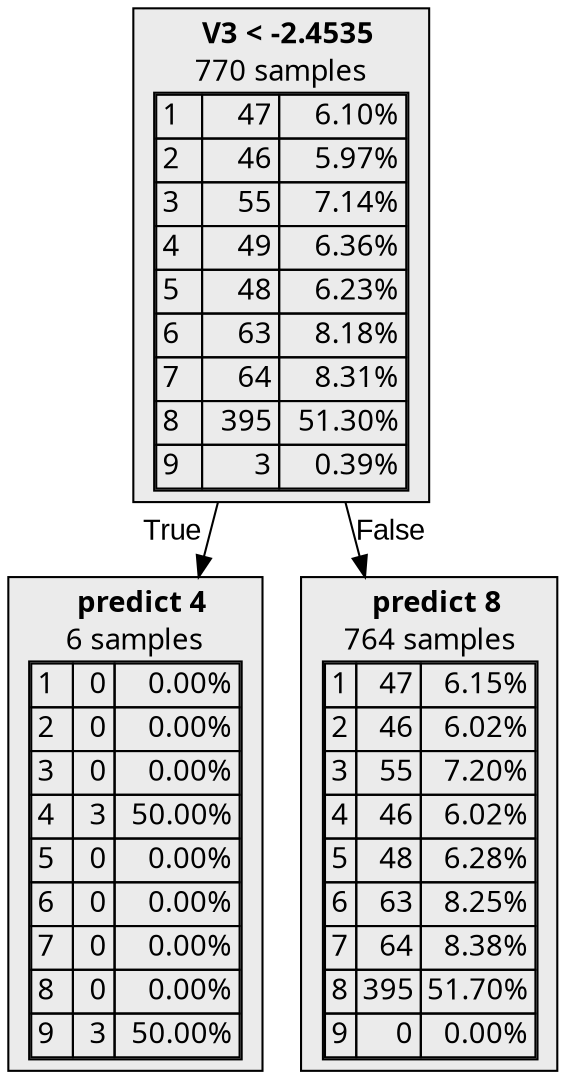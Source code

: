 digraph {
    1 [label=<  <TABLE BORDER="0" CELLPADDING="0">
      <TR>
    <TD>
      <B>V3 &lt; -2.4535</B>
    </TD>
  </TR>

    <TR>
      <TD>770 samples</TD>
    </TR>
    <TR>
  <TD>
    <TABLE CELLSPACING="0">
      
        <TR >
    <TD ALIGN="LEFT">1</TD>
    <TD ALIGN="RIGHT">47</TD>
    <TD ALIGN="RIGHT">6.10%</TD>
  </TR>
  <TR >
    <TD ALIGN="LEFT">2</TD>
    <TD ALIGN="RIGHT">46</TD>
    <TD ALIGN="RIGHT">5.97%</TD>
  </TR>
  <TR >
    <TD ALIGN="LEFT">3</TD>
    <TD ALIGN="RIGHT">55</TD>
    <TD ALIGN="RIGHT">7.14%</TD>
  </TR>
  <TR >
    <TD ALIGN="LEFT">4</TD>
    <TD ALIGN="RIGHT">49</TD>
    <TD ALIGN="RIGHT">6.36%</TD>
  </TR>
  <TR >
    <TD ALIGN="LEFT">5</TD>
    <TD ALIGN="RIGHT">48</TD>
    <TD ALIGN="RIGHT">6.23%</TD>
  </TR>
  <TR >
    <TD ALIGN="LEFT">6</TD>
    <TD ALIGN="RIGHT">63</TD>
    <TD ALIGN="RIGHT">8.18%</TD>
  </TR>
  <TR >
    <TD ALIGN="LEFT">7</TD>
    <TD ALIGN="RIGHT">64</TD>
    <TD ALIGN="RIGHT">8.31%</TD>
  </TR>
  <TR class="highlighted">
    <TD ALIGN="LEFT">8</TD>
    <TD ALIGN="RIGHT">395</TD>
    <TD ALIGN="RIGHT">51.30%</TD>
  </TR>
  <TR >
    <TD ALIGN="LEFT">9</TD>
    <TD ALIGN="RIGHT">3</TD>
    <TD ALIGN="RIGHT">0.39%</TD>
  </TR>

    </TABLE>
  </TD>
</TR>

  </TABLE>
>,fillcolor="#EBEBEB",shape=box,fontname="bold arial",style="filled"];
    1 -> 2 [labeldistance=2.5, labelangle=45, headlabel="True",fontname="arial"];
    1 -> 3 [labeldistance=2.5, labelangle=-45, headlabel="False",fontname="arial"];
    2 [label=<  <TABLE BORDER="0" CELLPADDING="0">
      <TR>
    <TD>
      <B>predict 4</B>
    </TD>
  </TR>

    <TR>
      <TD>6 samples</TD>
    </TR>
    <TR>
  <TD>
    <TABLE CELLSPACING="0">
      
        <TR >
    <TD ALIGN="LEFT">1</TD>
    <TD ALIGN="RIGHT">0</TD>
    <TD ALIGN="RIGHT">0.00%</TD>
  </TR>
  <TR >
    <TD ALIGN="LEFT">2</TD>
    <TD ALIGN="RIGHT">0</TD>
    <TD ALIGN="RIGHT">0.00%</TD>
  </TR>
  <TR >
    <TD ALIGN="LEFT">3</TD>
    <TD ALIGN="RIGHT">0</TD>
    <TD ALIGN="RIGHT">0.00%</TD>
  </TR>
  <TR class="highlighted">
    <TD ALIGN="LEFT">4</TD>
    <TD ALIGN="RIGHT">3</TD>
    <TD ALIGN="RIGHT">50.00%</TD>
  </TR>
  <TR >
    <TD ALIGN="LEFT">5</TD>
    <TD ALIGN="RIGHT">0</TD>
    <TD ALIGN="RIGHT">0.00%</TD>
  </TR>
  <TR >
    <TD ALIGN="LEFT">6</TD>
    <TD ALIGN="RIGHT">0</TD>
    <TD ALIGN="RIGHT">0.00%</TD>
  </TR>
  <TR >
    <TD ALIGN="LEFT">7</TD>
    <TD ALIGN="RIGHT">0</TD>
    <TD ALIGN="RIGHT">0.00%</TD>
  </TR>
  <TR >
    <TD ALIGN="LEFT">8</TD>
    <TD ALIGN="RIGHT">0</TD>
    <TD ALIGN="RIGHT">0.00%</TD>
  </TR>
  <TR >
    <TD ALIGN="LEFT">9</TD>
    <TD ALIGN="RIGHT">3</TD>
    <TD ALIGN="RIGHT">50.00%</TD>
  </TR>

    </TABLE>
  </TD>
</TR>

  </TABLE>
>,fillcolor="#EBEBEB",shape=box,fontname="bold arial",style="filled",color=black];
    3 [label=<  <TABLE BORDER="0" CELLPADDING="0">
      <TR>
    <TD>
      <B>predict 8</B>
    </TD>
  </TR>

    <TR>
      <TD>764 samples</TD>
    </TR>
    <TR>
  <TD>
    <TABLE CELLSPACING="0">
      
        <TR >
    <TD ALIGN="LEFT">1</TD>
    <TD ALIGN="RIGHT">47</TD>
    <TD ALIGN="RIGHT">6.15%</TD>
  </TR>
  <TR >
    <TD ALIGN="LEFT">2</TD>
    <TD ALIGN="RIGHT">46</TD>
    <TD ALIGN="RIGHT">6.02%</TD>
  </TR>
  <TR >
    <TD ALIGN="LEFT">3</TD>
    <TD ALIGN="RIGHT">55</TD>
    <TD ALIGN="RIGHT">7.20%</TD>
  </TR>
  <TR >
    <TD ALIGN="LEFT">4</TD>
    <TD ALIGN="RIGHT">46</TD>
    <TD ALIGN="RIGHT">6.02%</TD>
  </TR>
  <TR >
    <TD ALIGN="LEFT">5</TD>
    <TD ALIGN="RIGHT">48</TD>
    <TD ALIGN="RIGHT">6.28%</TD>
  </TR>
  <TR >
    <TD ALIGN="LEFT">6</TD>
    <TD ALIGN="RIGHT">63</TD>
    <TD ALIGN="RIGHT">8.25%</TD>
  </TR>
  <TR >
    <TD ALIGN="LEFT">7</TD>
    <TD ALIGN="RIGHT">64</TD>
    <TD ALIGN="RIGHT">8.38%</TD>
  </TR>
  <TR class="highlighted">
    <TD ALIGN="LEFT">8</TD>
    <TD ALIGN="RIGHT">395</TD>
    <TD ALIGN="RIGHT">51.70%</TD>
  </TR>
  <TR >
    <TD ALIGN="LEFT">9</TD>
    <TD ALIGN="RIGHT">0</TD>
    <TD ALIGN="RIGHT">0.00%</TD>
  </TR>

    </TABLE>
  </TD>
</TR>

  </TABLE>
>,fillcolor="#EBEBEB",shape=box,fontname="bold arial",style="filled",color=black];
}
